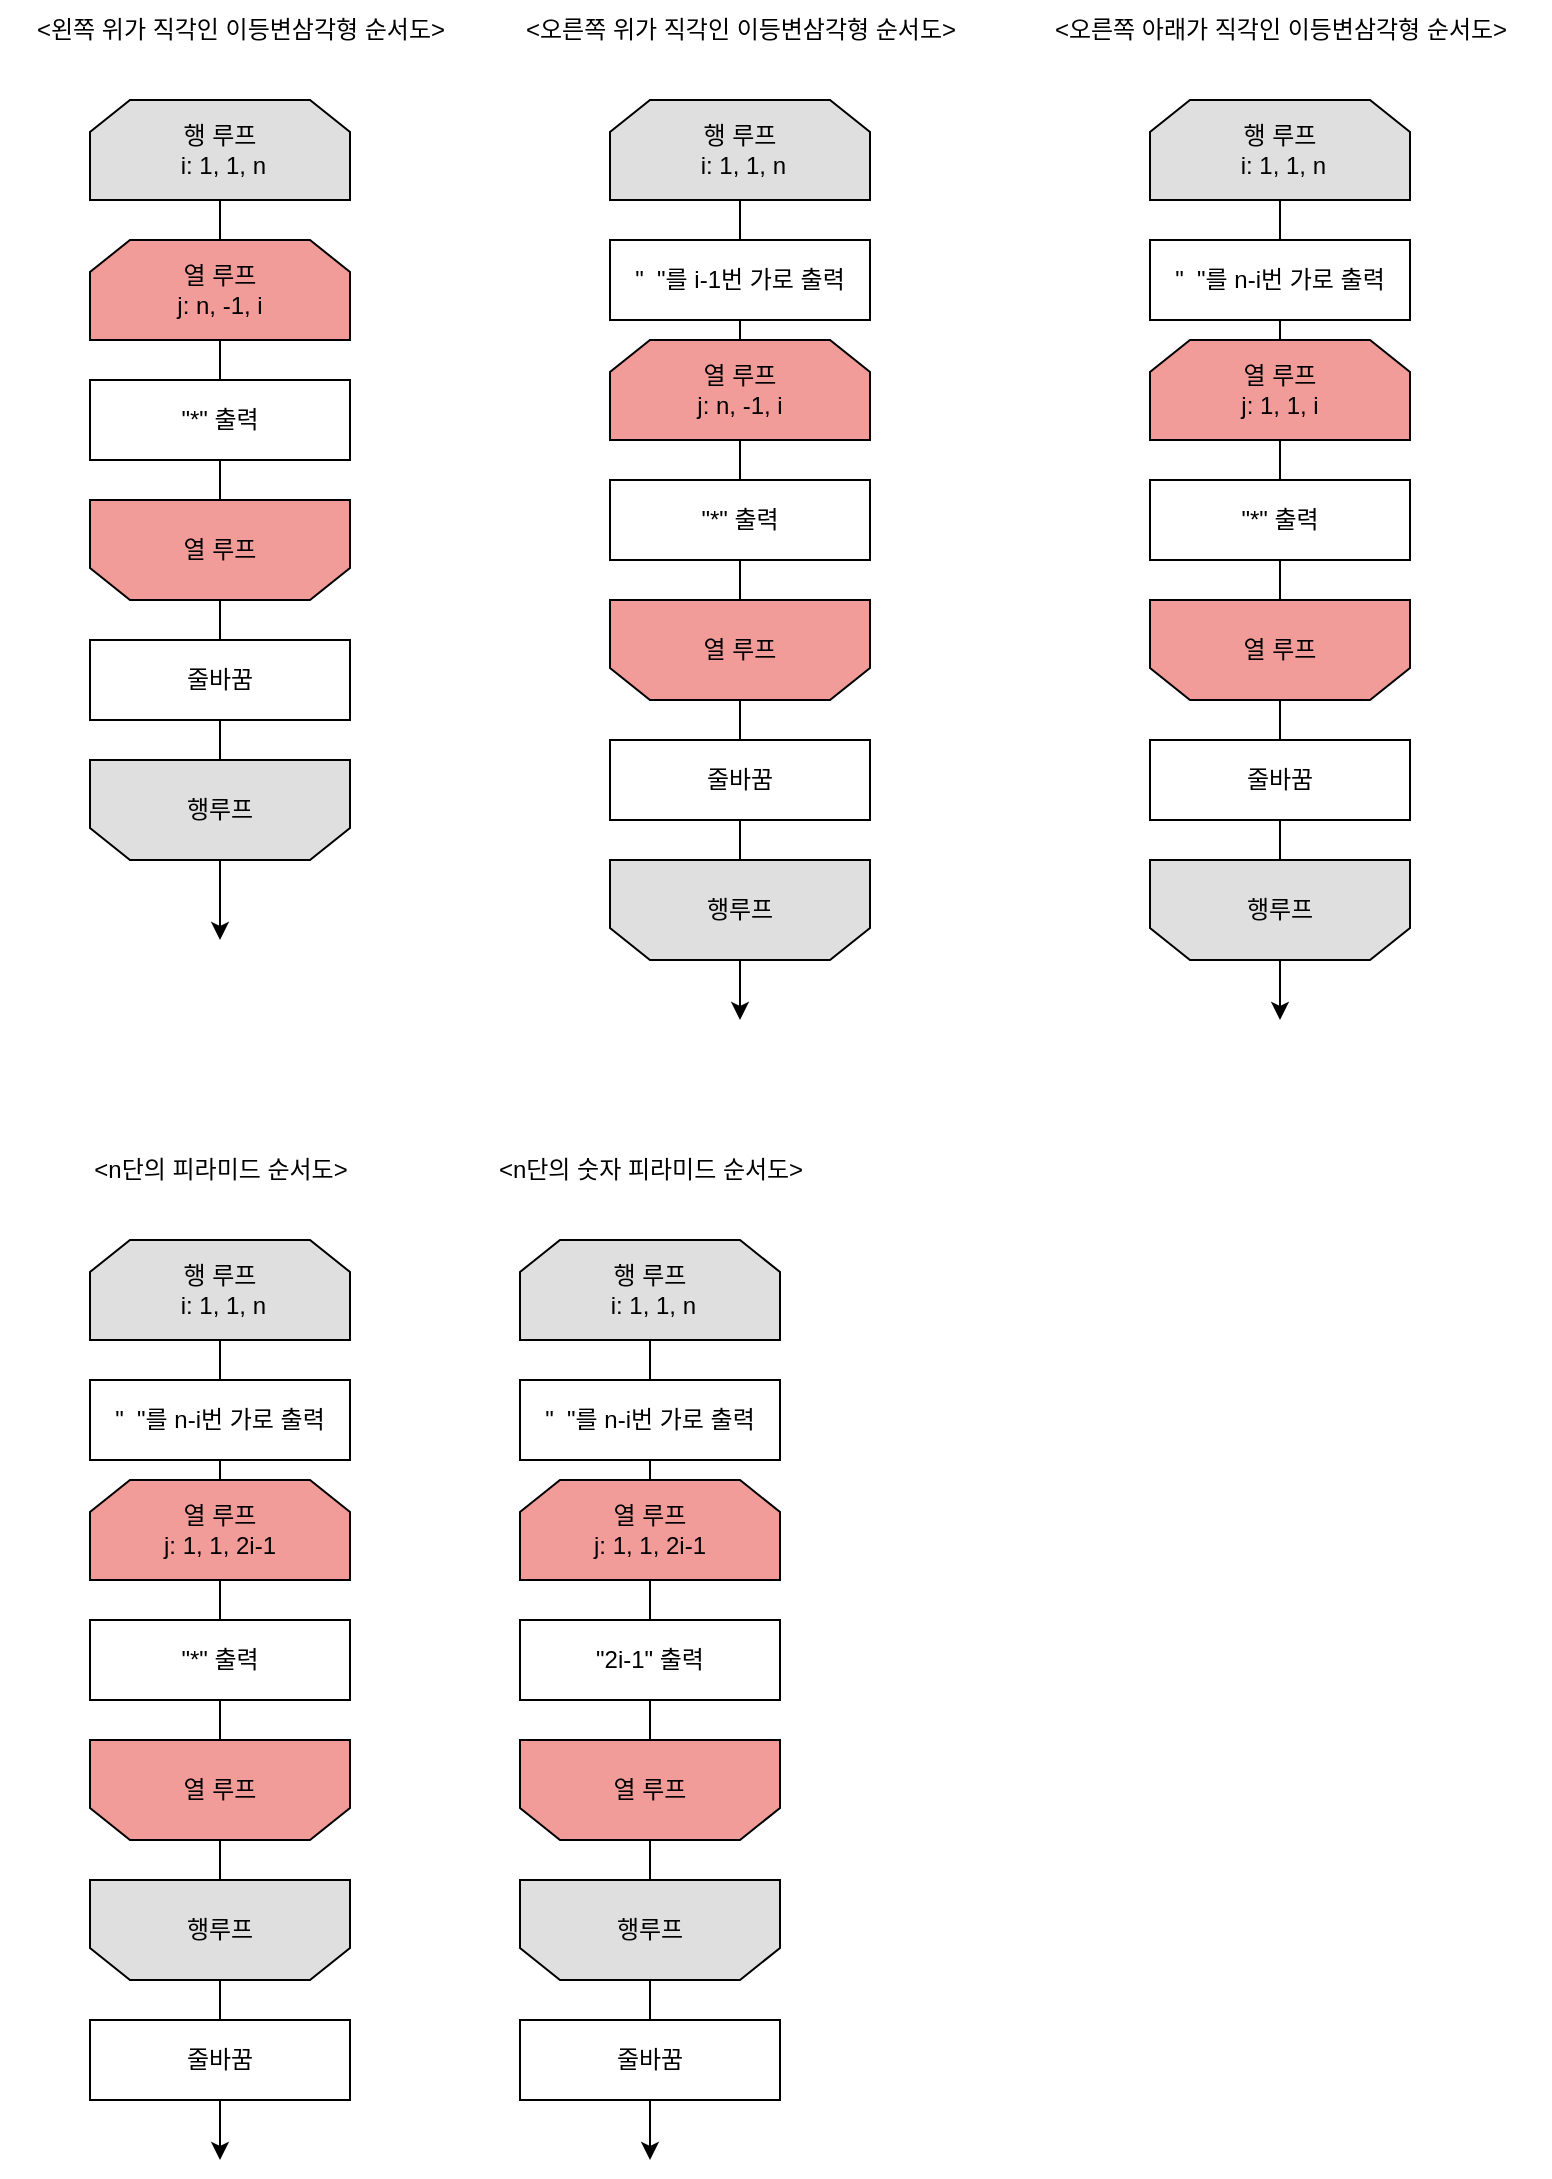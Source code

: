 <mxfile version="26.2.8">
  <diagram id="C5RBs43oDa-KdzZeNtuy" name="Page-1">
    <mxGraphModel dx="1150" dy="569" grid="1" gridSize="10" guides="1" tooltips="1" connect="1" arrows="1" fold="1" page="1" pageScale="1" pageWidth="827" pageHeight="1169" math="0" shadow="0">
      <root>
        <mxCell id="WIyWlLk6GJQsqaUBKTNV-0" />
        <mxCell id="WIyWlLk6GJQsqaUBKTNV-1" parent="WIyWlLk6GJQsqaUBKTNV-0" />
        <mxCell id="mJ1ravrtJLdZ4fbOOK0W-46" value="" style="edgeStyle=none;rounded=0;orthogonalLoop=1;jettySize=auto;html=1;" edge="1" parent="WIyWlLk6GJQsqaUBKTNV-1" source="mJ1ravrtJLdZ4fbOOK0W-0">
          <mxGeometry relative="1" as="geometry">
            <mxPoint x="135" y="510" as="targetPoint" />
          </mxGeometry>
        </mxCell>
        <mxCell id="mJ1ravrtJLdZ4fbOOK0W-0" value="행 루프&lt;div&gt;&amp;nbsp;i&lt;span style=&quot;background-color: transparent; color: light-dark(rgb(0, 0, 0), rgb(255, 255, 255));&quot;&gt;: 1, 1, n&lt;/span&gt;&lt;/div&gt;" style="shape=loopLimit;whiteSpace=wrap;html=1;fillColor=#DFDFDF;" vertex="1" parent="WIyWlLk6GJQsqaUBKTNV-1">
          <mxGeometry x="70" y="90" width="130" height="50" as="geometry" />
        </mxCell>
        <mxCell id="mJ1ravrtJLdZ4fbOOK0W-1" value="열 루프&lt;div&gt;j: n, -1, i&lt;/div&gt;" style="shape=loopLimit;whiteSpace=wrap;html=1;fillColor=#F19C99;" vertex="1" parent="WIyWlLk6GJQsqaUBKTNV-1">
          <mxGeometry x="70" y="160" width="130" height="50" as="geometry" />
        </mxCell>
        <mxCell id="mJ1ravrtJLdZ4fbOOK0W-2" value="&quot;*&quot; 출력" style="rounded=0;whiteSpace=wrap;html=1;" vertex="1" parent="WIyWlLk6GJQsqaUBKTNV-1">
          <mxGeometry x="70" y="230" width="130" height="40" as="geometry" />
        </mxCell>
        <mxCell id="mJ1ravrtJLdZ4fbOOK0W-6" value="열 루프" style="shape=loopLimit;whiteSpace=wrap;html=1;direction=west;fillColor=#F19C99;" vertex="1" parent="WIyWlLk6GJQsqaUBKTNV-1">
          <mxGeometry x="70" y="290" width="130" height="50" as="geometry" />
        </mxCell>
        <mxCell id="mJ1ravrtJLdZ4fbOOK0W-7" value="줄바꿈" style="rounded=0;whiteSpace=wrap;html=1;" vertex="1" parent="WIyWlLk6GJQsqaUBKTNV-1">
          <mxGeometry x="70" y="360" width="130" height="40" as="geometry" />
        </mxCell>
        <mxCell id="mJ1ravrtJLdZ4fbOOK0W-8" value="행루프" style="shape=loopLimit;whiteSpace=wrap;html=1;direction=west;fillColor=#DFDFDF;" vertex="1" parent="WIyWlLk6GJQsqaUBKTNV-1">
          <mxGeometry x="70" y="420" width="130" height="50" as="geometry" />
        </mxCell>
        <mxCell id="mJ1ravrtJLdZ4fbOOK0W-47" value="&amp;lt;왼쪽 위가 직각인 이등변삼각형 순서도&amp;gt;" style="text;html=1;align=center;verticalAlign=middle;resizable=0;points=[];autosize=1;strokeColor=none;fillColor=none;" vertex="1" parent="WIyWlLk6GJQsqaUBKTNV-1">
          <mxGeometry x="25" y="40" width="240" height="30" as="geometry" />
        </mxCell>
        <mxCell id="mJ1ravrtJLdZ4fbOOK0W-48" value="" style="edgeStyle=none;rounded=0;orthogonalLoop=1;jettySize=auto;html=1;" edge="1" parent="WIyWlLk6GJQsqaUBKTNV-1" source="mJ1ravrtJLdZ4fbOOK0W-49">
          <mxGeometry relative="1" as="geometry">
            <mxPoint x="395" y="550" as="targetPoint" />
          </mxGeometry>
        </mxCell>
        <mxCell id="mJ1ravrtJLdZ4fbOOK0W-49" value="행 루프&lt;div&gt;&amp;nbsp;i&lt;span style=&quot;background-color: transparent; color: light-dark(rgb(0, 0, 0), rgb(255, 255, 255));&quot;&gt;: 1, 1, n&lt;/span&gt;&lt;/div&gt;" style="shape=loopLimit;whiteSpace=wrap;html=1;fillColor=#DFDFDF;" vertex="1" parent="WIyWlLk6GJQsqaUBKTNV-1">
          <mxGeometry x="330" y="90" width="130" height="50" as="geometry" />
        </mxCell>
        <mxCell id="mJ1ravrtJLdZ4fbOOK0W-50" value="열 루프&lt;div&gt;j: n, -1, i&lt;/div&gt;" style="shape=loopLimit;whiteSpace=wrap;html=1;fillColor=#F19C99;" vertex="1" parent="WIyWlLk6GJQsqaUBKTNV-1">
          <mxGeometry x="330" y="210" width="130" height="50" as="geometry" />
        </mxCell>
        <mxCell id="mJ1ravrtJLdZ4fbOOK0W-51" value="&quot;*&quot; 출력" style="rounded=0;whiteSpace=wrap;html=1;" vertex="1" parent="WIyWlLk6GJQsqaUBKTNV-1">
          <mxGeometry x="330" y="280" width="130" height="40" as="geometry" />
        </mxCell>
        <mxCell id="mJ1ravrtJLdZ4fbOOK0W-52" value="열 루프" style="shape=loopLimit;whiteSpace=wrap;html=1;direction=west;fillColor=#F19C99;" vertex="1" parent="WIyWlLk6GJQsqaUBKTNV-1">
          <mxGeometry x="330" y="340" width="130" height="50" as="geometry" />
        </mxCell>
        <mxCell id="mJ1ravrtJLdZ4fbOOK0W-53" value="줄바꿈" style="rounded=0;whiteSpace=wrap;html=1;" vertex="1" parent="WIyWlLk6GJQsqaUBKTNV-1">
          <mxGeometry x="330" y="410" width="130" height="40" as="geometry" />
        </mxCell>
        <mxCell id="mJ1ravrtJLdZ4fbOOK0W-54" value="행루프" style="shape=loopLimit;whiteSpace=wrap;html=1;direction=west;fillColor=#DFDFDF;" vertex="1" parent="WIyWlLk6GJQsqaUBKTNV-1">
          <mxGeometry x="330" y="470" width="130" height="50" as="geometry" />
        </mxCell>
        <mxCell id="mJ1ravrtJLdZ4fbOOK0W-55" value="&amp;lt;오른쪽 위가 직각인 이등변삼각형 순서도&amp;gt;" style="text;html=1;align=center;verticalAlign=middle;resizable=0;points=[];autosize=1;strokeColor=none;fillColor=none;" vertex="1" parent="WIyWlLk6GJQsqaUBKTNV-1">
          <mxGeometry x="270" y="40" width="250" height="30" as="geometry" />
        </mxCell>
        <mxCell id="mJ1ravrtJLdZ4fbOOK0W-56" value="&quot;&amp;nbsp; &quot;를 i-1번 가로 출력" style="rounded=0;whiteSpace=wrap;html=1;" vertex="1" parent="WIyWlLk6GJQsqaUBKTNV-1">
          <mxGeometry x="330" y="160" width="130" height="40" as="geometry" />
        </mxCell>
        <mxCell id="mJ1ravrtJLdZ4fbOOK0W-57" value="" style="edgeStyle=none;rounded=0;orthogonalLoop=1;jettySize=auto;html=1;" edge="1" parent="WIyWlLk6GJQsqaUBKTNV-1" source="mJ1ravrtJLdZ4fbOOK0W-58">
          <mxGeometry relative="1" as="geometry">
            <mxPoint x="665" y="550" as="targetPoint" />
          </mxGeometry>
        </mxCell>
        <mxCell id="mJ1ravrtJLdZ4fbOOK0W-58" value="행 루프&lt;div&gt;&amp;nbsp;i&lt;span style=&quot;background-color: transparent; color: light-dark(rgb(0, 0, 0), rgb(255, 255, 255));&quot;&gt;: 1, 1, n&lt;/span&gt;&lt;/div&gt;" style="shape=loopLimit;whiteSpace=wrap;html=1;fillColor=#DFDFDF;" vertex="1" parent="WIyWlLk6GJQsqaUBKTNV-1">
          <mxGeometry x="600" y="90" width="130" height="50" as="geometry" />
        </mxCell>
        <mxCell id="mJ1ravrtJLdZ4fbOOK0W-59" value="열 루프&lt;div&gt;j: 1, 1, i&lt;/div&gt;" style="shape=loopLimit;whiteSpace=wrap;html=1;fillColor=#F19C99;" vertex="1" parent="WIyWlLk6GJQsqaUBKTNV-1">
          <mxGeometry x="600" y="210" width="130" height="50" as="geometry" />
        </mxCell>
        <mxCell id="mJ1ravrtJLdZ4fbOOK0W-60" value="&quot;*&quot; 출력" style="rounded=0;whiteSpace=wrap;html=1;" vertex="1" parent="WIyWlLk6GJQsqaUBKTNV-1">
          <mxGeometry x="600" y="280" width="130" height="40" as="geometry" />
        </mxCell>
        <mxCell id="mJ1ravrtJLdZ4fbOOK0W-61" value="열 루프" style="shape=loopLimit;whiteSpace=wrap;html=1;direction=west;fillColor=#F19C99;" vertex="1" parent="WIyWlLk6GJQsqaUBKTNV-1">
          <mxGeometry x="600" y="340" width="130" height="50" as="geometry" />
        </mxCell>
        <mxCell id="mJ1ravrtJLdZ4fbOOK0W-62" value="줄바꿈" style="rounded=0;whiteSpace=wrap;html=1;" vertex="1" parent="WIyWlLk6GJQsqaUBKTNV-1">
          <mxGeometry x="600" y="410" width="130" height="40" as="geometry" />
        </mxCell>
        <mxCell id="mJ1ravrtJLdZ4fbOOK0W-63" value="행루프" style="shape=loopLimit;whiteSpace=wrap;html=1;direction=west;fillColor=#DFDFDF;" vertex="1" parent="WIyWlLk6GJQsqaUBKTNV-1">
          <mxGeometry x="600" y="470" width="130" height="50" as="geometry" />
        </mxCell>
        <mxCell id="mJ1ravrtJLdZ4fbOOK0W-64" value="&amp;lt;오른쪽 아래가 직각인 이등변삼각형 순서도&amp;gt;" style="text;html=1;align=center;verticalAlign=middle;resizable=0;points=[];autosize=1;strokeColor=none;fillColor=none;" vertex="1" parent="WIyWlLk6GJQsqaUBKTNV-1">
          <mxGeometry x="530" y="40" width="270" height="30" as="geometry" />
        </mxCell>
        <mxCell id="mJ1ravrtJLdZ4fbOOK0W-65" value="&quot;&amp;nbsp; &quot;를 n-i번 가로 출력" style="rounded=0;whiteSpace=wrap;html=1;" vertex="1" parent="WIyWlLk6GJQsqaUBKTNV-1">
          <mxGeometry x="600" y="160" width="130" height="40" as="geometry" />
        </mxCell>
        <mxCell id="mJ1ravrtJLdZ4fbOOK0W-66" value="" style="edgeStyle=none;rounded=0;orthogonalLoop=1;jettySize=auto;html=1;" edge="1" parent="WIyWlLk6GJQsqaUBKTNV-1" source="mJ1ravrtJLdZ4fbOOK0W-67">
          <mxGeometry relative="1" as="geometry">
            <mxPoint x="135" y="1120" as="targetPoint" />
          </mxGeometry>
        </mxCell>
        <mxCell id="mJ1ravrtJLdZ4fbOOK0W-67" value="행 루프&lt;div&gt;&amp;nbsp;i&lt;span style=&quot;background-color: transparent; color: light-dark(rgb(0, 0, 0), rgb(255, 255, 255));&quot;&gt;: 1, 1, n&lt;/span&gt;&lt;/div&gt;" style="shape=loopLimit;whiteSpace=wrap;html=1;fillColor=#DFDFDF;" vertex="1" parent="WIyWlLk6GJQsqaUBKTNV-1">
          <mxGeometry x="70" y="660" width="130" height="50" as="geometry" />
        </mxCell>
        <mxCell id="mJ1ravrtJLdZ4fbOOK0W-68" value="열 루프&lt;div&gt;j: 1, 1, 2i-1&lt;/div&gt;" style="shape=loopLimit;whiteSpace=wrap;html=1;fillColor=#F19C99;" vertex="1" parent="WIyWlLk6GJQsqaUBKTNV-1">
          <mxGeometry x="70" y="780" width="130" height="50" as="geometry" />
        </mxCell>
        <mxCell id="mJ1ravrtJLdZ4fbOOK0W-69" value="&quot;*&quot; 출력" style="rounded=0;whiteSpace=wrap;html=1;" vertex="1" parent="WIyWlLk6GJQsqaUBKTNV-1">
          <mxGeometry x="70" y="850" width="130" height="40" as="geometry" />
        </mxCell>
        <mxCell id="mJ1ravrtJLdZ4fbOOK0W-70" value="열 루프" style="shape=loopLimit;whiteSpace=wrap;html=1;direction=west;fillColor=#F19C99;" vertex="1" parent="WIyWlLk6GJQsqaUBKTNV-1">
          <mxGeometry x="70" y="910" width="130" height="50" as="geometry" />
        </mxCell>
        <mxCell id="mJ1ravrtJLdZ4fbOOK0W-72" value="행루프" style="shape=loopLimit;whiteSpace=wrap;html=1;direction=west;fillColor=#DFDFDF;" vertex="1" parent="WIyWlLk6GJQsqaUBKTNV-1">
          <mxGeometry x="70" y="980" width="130" height="50" as="geometry" />
        </mxCell>
        <mxCell id="mJ1ravrtJLdZ4fbOOK0W-73" value="&quot;&amp;nbsp; &quot;를 n-i번 가로 출력" style="rounded=0;whiteSpace=wrap;html=1;" vertex="1" parent="WIyWlLk6GJQsqaUBKTNV-1">
          <mxGeometry x="70" y="730" width="130" height="40" as="geometry" />
        </mxCell>
        <mxCell id="mJ1ravrtJLdZ4fbOOK0W-74" value="&amp;lt;n단의 피라미드 순서도&amp;gt;" style="text;html=1;align=center;verticalAlign=middle;resizable=0;points=[];autosize=1;strokeColor=none;fillColor=none;" vertex="1" parent="WIyWlLk6GJQsqaUBKTNV-1">
          <mxGeometry x="55" y="610" width="160" height="30" as="geometry" />
        </mxCell>
        <mxCell id="mJ1ravrtJLdZ4fbOOK0W-76" value="줄바꿈" style="rounded=0;whiteSpace=wrap;html=1;" vertex="1" parent="WIyWlLk6GJQsqaUBKTNV-1">
          <mxGeometry x="70" y="1050" width="130" height="40" as="geometry" />
        </mxCell>
        <mxCell id="mJ1ravrtJLdZ4fbOOK0W-77" value="" style="edgeStyle=none;rounded=0;orthogonalLoop=1;jettySize=auto;html=1;" edge="1" parent="WIyWlLk6GJQsqaUBKTNV-1" source="mJ1ravrtJLdZ4fbOOK0W-78">
          <mxGeometry relative="1" as="geometry">
            <mxPoint x="350" y="1120" as="targetPoint" />
          </mxGeometry>
        </mxCell>
        <mxCell id="mJ1ravrtJLdZ4fbOOK0W-78" value="행 루프&lt;div&gt;&amp;nbsp;i&lt;span style=&quot;background-color: transparent; color: light-dark(rgb(0, 0, 0), rgb(255, 255, 255));&quot;&gt;: 1, 1, n&lt;/span&gt;&lt;/div&gt;" style="shape=loopLimit;whiteSpace=wrap;html=1;fillColor=#DFDFDF;" vertex="1" parent="WIyWlLk6GJQsqaUBKTNV-1">
          <mxGeometry x="285" y="660" width="130" height="50" as="geometry" />
        </mxCell>
        <mxCell id="mJ1ravrtJLdZ4fbOOK0W-79" value="열 루프&lt;div&gt;j: 1, 1, 2i-1&lt;/div&gt;" style="shape=loopLimit;whiteSpace=wrap;html=1;fillColor=#F19C99;" vertex="1" parent="WIyWlLk6GJQsqaUBKTNV-1">
          <mxGeometry x="285" y="780" width="130" height="50" as="geometry" />
        </mxCell>
        <mxCell id="mJ1ravrtJLdZ4fbOOK0W-80" value="&quot;2i-1&quot; 출력" style="rounded=0;whiteSpace=wrap;html=1;" vertex="1" parent="WIyWlLk6GJQsqaUBKTNV-1">
          <mxGeometry x="285" y="850" width="130" height="40" as="geometry" />
        </mxCell>
        <mxCell id="mJ1ravrtJLdZ4fbOOK0W-81" value="열 루프" style="shape=loopLimit;whiteSpace=wrap;html=1;direction=west;fillColor=#F19C99;" vertex="1" parent="WIyWlLk6GJQsqaUBKTNV-1">
          <mxGeometry x="285" y="910" width="130" height="50" as="geometry" />
        </mxCell>
        <mxCell id="mJ1ravrtJLdZ4fbOOK0W-82" value="행루프" style="shape=loopLimit;whiteSpace=wrap;html=1;direction=west;fillColor=#DFDFDF;" vertex="1" parent="WIyWlLk6GJQsqaUBKTNV-1">
          <mxGeometry x="285" y="980" width="130" height="50" as="geometry" />
        </mxCell>
        <mxCell id="mJ1ravrtJLdZ4fbOOK0W-83" value="&quot;&amp;nbsp; &quot;를 n-i번 가로 출력" style="rounded=0;whiteSpace=wrap;html=1;" vertex="1" parent="WIyWlLk6GJQsqaUBKTNV-1">
          <mxGeometry x="285" y="730" width="130" height="40" as="geometry" />
        </mxCell>
        <mxCell id="mJ1ravrtJLdZ4fbOOK0W-84" value="&amp;lt;n단의 숫자 피라미드 순서도&amp;gt;" style="text;html=1;align=center;verticalAlign=middle;resizable=0;points=[];autosize=1;strokeColor=none;fillColor=none;" vertex="1" parent="WIyWlLk6GJQsqaUBKTNV-1">
          <mxGeometry x="255" y="610" width="190" height="30" as="geometry" />
        </mxCell>
        <mxCell id="mJ1ravrtJLdZ4fbOOK0W-85" value="줄바꿈" style="rounded=0;whiteSpace=wrap;html=1;" vertex="1" parent="WIyWlLk6GJQsqaUBKTNV-1">
          <mxGeometry x="285" y="1050" width="130" height="40" as="geometry" />
        </mxCell>
      </root>
    </mxGraphModel>
  </diagram>
</mxfile>
